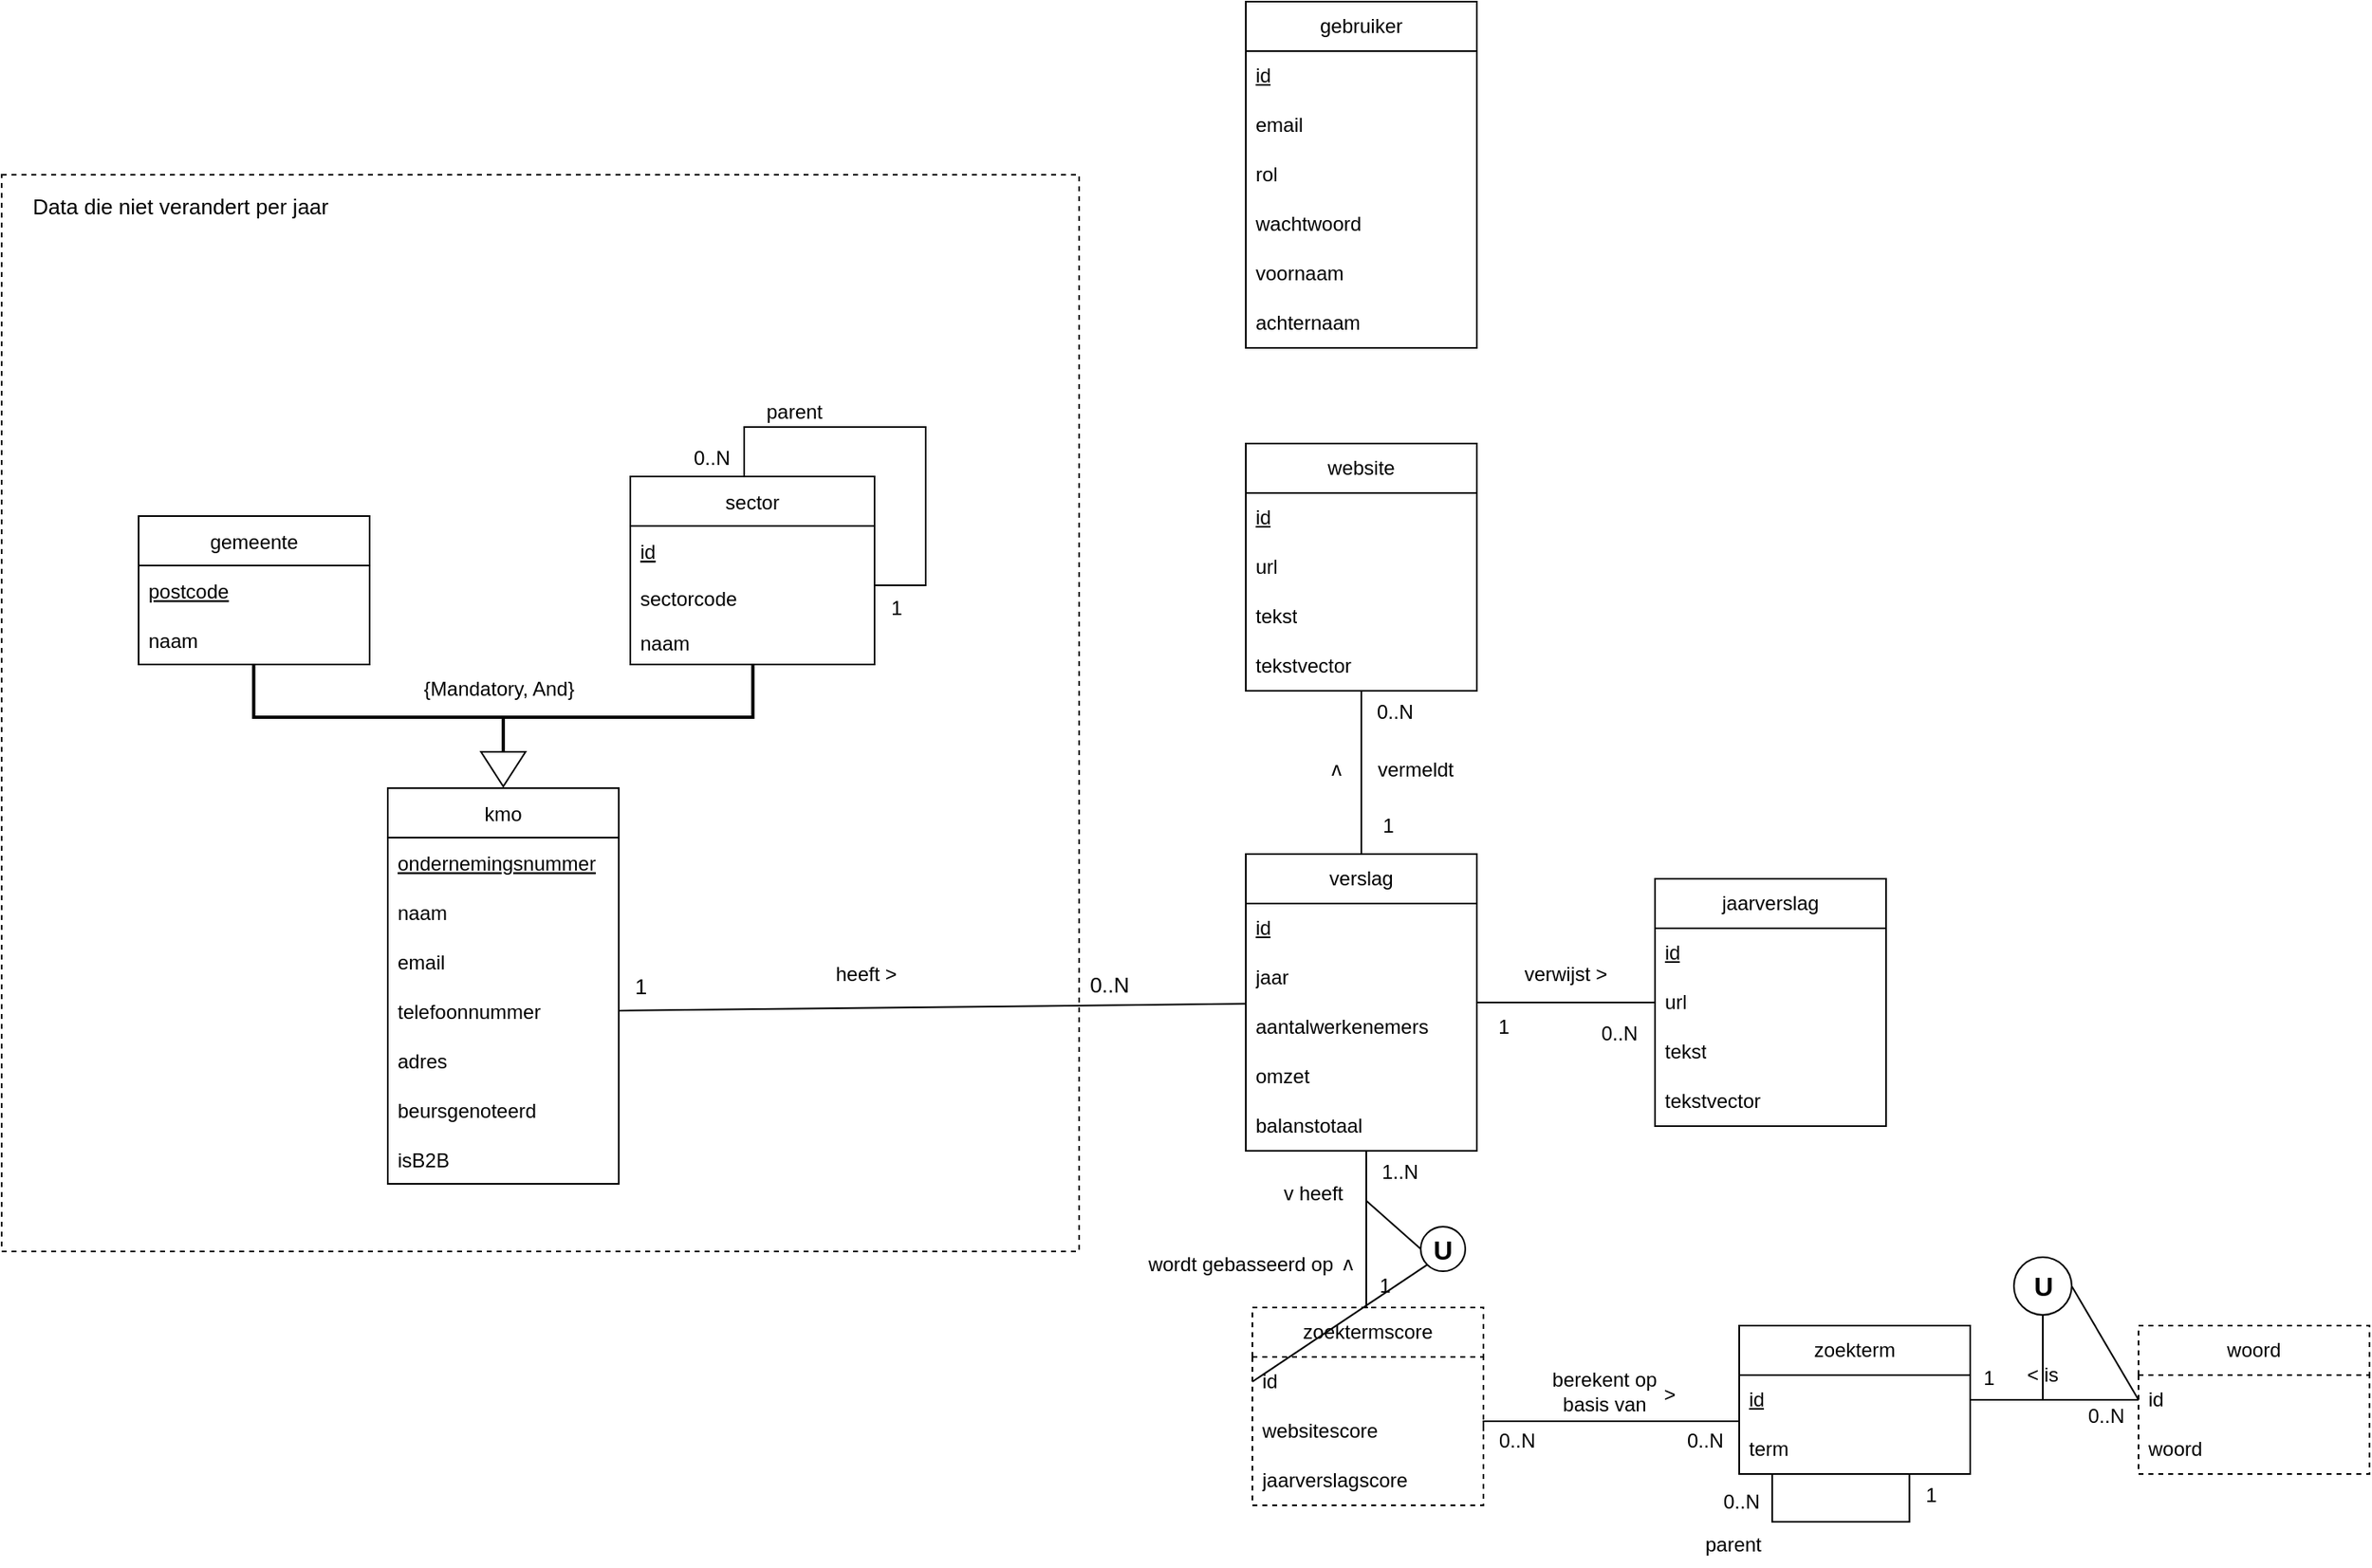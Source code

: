 <mxfile version="20.6.2" type="device"><diagram id="WTGynVmbKfR1uC-QsiB_" name="Page-1"><mxGraphModel dx="1551" dy="1081" grid="0" gridSize="10" guides="1" tooltips="1" connect="1" arrows="1" fold="1" page="0" pageScale="1" pageWidth="850" pageHeight="1100" math="0" shadow="0"><root><mxCell id="0"/><mxCell id="1" parent="0"/><mxCell id="Re18l9JdXHp2UFm8CKWH-41" value="&lt;div style=&quot;&quot;&gt;&lt;br&gt;&lt;/div&gt;" style="whiteSpace=wrap;html=1;aspect=fixed;fillColor=none;dashed=1;align=left;imageAspect=0;" parent="1" vertex="1"><mxGeometry x="-142" y="-271" width="653" height="653" as="geometry"/></mxCell><mxCell id="Re18l9JdXHp2UFm8CKWH-2" value="kmo" style="swimlane;fontStyle=0;childLayout=stackLayout;horizontal=1;startSize=30;horizontalStack=0;resizeParent=1;resizeParentMax=0;resizeLast=0;collapsible=1;marginBottom=0;fillColor=default;" parent="1" vertex="1"><mxGeometry x="92" y="101" width="140" height="240" as="geometry"/></mxCell><mxCell id="Re18l9JdXHp2UFm8CKWH-3" value="ondernemingsnummer" style="text;strokeColor=none;fillColor=none;align=left;verticalAlign=middle;spacingLeft=4;spacingRight=4;overflow=hidden;points=[[0,0.5],[1,0.5]];portConstraint=eastwest;rotatable=0;fontStyle=4" parent="Re18l9JdXHp2UFm8CKWH-2" vertex="1"><mxGeometry y="30" width="140" height="30" as="geometry"/></mxCell><mxCell id="Re18l9JdXHp2UFm8CKWH-4" value="naam" style="text;strokeColor=none;fillColor=none;align=left;verticalAlign=middle;spacingLeft=4;spacingRight=4;overflow=hidden;points=[[0,0.5],[1,0.5]];portConstraint=eastwest;rotatable=0;" parent="Re18l9JdXHp2UFm8CKWH-2" vertex="1"><mxGeometry y="60" width="140" height="30" as="geometry"/></mxCell><mxCell id="Re18l9JdXHp2UFm8CKWH-5" value="email" style="text;strokeColor=none;fillColor=none;align=left;verticalAlign=middle;spacingLeft=4;spacingRight=4;overflow=hidden;points=[[0,0.5],[1,0.5]];portConstraint=eastwest;rotatable=0;" parent="Re18l9JdXHp2UFm8CKWH-2" vertex="1"><mxGeometry y="90" width="140" height="30" as="geometry"/></mxCell><mxCell id="Re18l9JdXHp2UFm8CKWH-6" value="telefoonnummer" style="text;strokeColor=none;fillColor=none;align=left;verticalAlign=middle;spacingLeft=4;spacingRight=4;overflow=hidden;points=[[0,0.5],[1,0.5]];portConstraint=eastwest;rotatable=0;" parent="Re18l9JdXHp2UFm8CKWH-2" vertex="1"><mxGeometry y="120" width="140" height="30" as="geometry"/></mxCell><mxCell id="Re18l9JdXHp2UFm8CKWH-7" value="adres" style="text;strokeColor=none;fillColor=none;align=left;verticalAlign=middle;spacingLeft=4;spacingRight=4;overflow=hidden;points=[[0,0.5],[1,0.5]];portConstraint=eastwest;rotatable=0;" parent="Re18l9JdXHp2UFm8CKWH-2" vertex="1"><mxGeometry y="150" width="140" height="30" as="geometry"/></mxCell><mxCell id="Re18l9JdXHp2UFm8CKWH-9" value="beursgenoteerd" style="text;strokeColor=none;fillColor=none;align=left;verticalAlign=middle;spacingLeft=4;spacingRight=4;overflow=hidden;points=[[0,0.5],[1,0.5]];portConstraint=eastwest;rotatable=0;" parent="Re18l9JdXHp2UFm8CKWH-2" vertex="1"><mxGeometry y="180" width="140" height="30" as="geometry"/></mxCell><mxCell id="Re18l9JdXHp2UFm8CKWH-11" value="isB2B" style="text;strokeColor=none;fillColor=none;align=left;verticalAlign=middle;spacingLeft=4;spacingRight=4;overflow=hidden;points=[[0,0.5],[1,0.5]];portConstraint=eastwest;rotatable=0;" parent="Re18l9JdXHp2UFm8CKWH-2" vertex="1"><mxGeometry y="210" width="140" height="30" as="geometry"/></mxCell><mxCell id="Re18l9JdXHp2UFm8CKWH-14" value="gemeente" style="swimlane;fontStyle=0;childLayout=stackLayout;horizontal=1;startSize=30;horizontalStack=0;resizeParent=1;resizeParentMax=0;resizeLast=0;collapsible=1;marginBottom=0;fillColor=default;" parent="1" vertex="1"><mxGeometry x="-59" y="-64" width="140" height="90" as="geometry"/></mxCell><mxCell id="Re18l9JdXHp2UFm8CKWH-15" value="postcode" style="text;strokeColor=none;fillColor=none;align=left;verticalAlign=middle;spacingLeft=4;spacingRight=4;overflow=hidden;points=[[0,0.5],[1,0.5]];portConstraint=eastwest;rotatable=0;fontStyle=4" parent="Re18l9JdXHp2UFm8CKWH-14" vertex="1"><mxGeometry y="30" width="140" height="30" as="geometry"/></mxCell><mxCell id="Re18l9JdXHp2UFm8CKWH-16" value="naam" style="text;strokeColor=none;fillColor=none;align=left;verticalAlign=middle;spacingLeft=4;spacingRight=4;overflow=hidden;points=[[0,0.5],[1,0.5]];portConstraint=eastwest;rotatable=0;" parent="Re18l9JdXHp2UFm8CKWH-14" vertex="1"><mxGeometry y="60" width="140" height="30" as="geometry"/></mxCell><mxCell id="Re18l9JdXHp2UFm8CKWH-21" value="sector" style="swimlane;fontStyle=0;childLayout=stackLayout;horizontal=1;startSize=30;horizontalStack=0;resizeParent=1;resizeParentMax=0;resizeLast=0;collapsible=1;marginBottom=0;fillColor=default;" parent="1" vertex="1"><mxGeometry x="239" y="-88" width="148" height="114" as="geometry"/></mxCell><mxCell id="Re18l9JdXHp2UFm8CKWH-22" value="id" style="text;strokeColor=none;fillColor=none;align=left;verticalAlign=middle;spacingLeft=4;spacingRight=4;overflow=hidden;points=[[0,0.5],[1,0.5]];portConstraint=eastwest;rotatable=0;fontStyle=4" parent="Re18l9JdXHp2UFm8CKWH-21" vertex="1"><mxGeometry y="30" width="148" height="30" as="geometry"/></mxCell><mxCell id="Re18l9JdXHp2UFm8CKWH-23" value="sectorcode" style="text;strokeColor=none;fillColor=none;align=left;verticalAlign=middle;spacingLeft=4;spacingRight=4;overflow=hidden;points=[[0,0.5],[1,0.5]];portConstraint=eastwest;rotatable=0;" parent="Re18l9JdXHp2UFm8CKWH-21" vertex="1"><mxGeometry y="60" width="148" height="27" as="geometry"/></mxCell><mxCell id="v-ODNbQxsTQjlnAc42EJ-2" value="naam" style="text;strokeColor=none;fillColor=none;align=left;verticalAlign=middle;spacingLeft=4;spacingRight=4;overflow=hidden;points=[[0,0.5],[1,0.5]];portConstraint=eastwest;rotatable=0;" parent="Re18l9JdXHp2UFm8CKWH-21" vertex="1"><mxGeometry y="87" width="148" height="27" as="geometry"/></mxCell><mxCell id="Re18l9JdXHp2UFm8CKWH-31" style="edgeStyle=orthogonalEdgeStyle;rounded=0;orthogonalLoop=1;jettySize=auto;html=1;endArrow=none;endFill=0;" parent="1" source="Re18l9JdXHp2UFm8CKWH-21" target="Re18l9JdXHp2UFm8CKWH-21" edge="1"><mxGeometry relative="1" as="geometry"><mxPoint x="308" y="-155" as="sourcePoint"/><Array as="points"><mxPoint x="308" y="-118"/><mxPoint x="418" y="-118"/><mxPoint x="418" y="-22"/></Array></mxGeometry></mxCell><mxCell id="Re18l9JdXHp2UFm8CKWH-34" value="0..N" style="text;html=1;align=center;verticalAlign=middle;resizable=0;points=[];autosize=1;strokeColor=none;fillColor=none;" parent="1" vertex="1"><mxGeometry x="268" y="-112" width="40" height="26" as="geometry"/></mxCell><mxCell id="Re18l9JdXHp2UFm8CKWH-42" value="Data die niet verandert&amp;nbsp;per jaar" style="text;html=1;align=center;verticalAlign=middle;resizable=0;points=[];autosize=1;strokeColor=none;fillColor=none;fontSize=13;" parent="1" vertex="1"><mxGeometry x="-133" y="-266" width="197" height="28" as="geometry"/></mxCell><mxCell id="Re18l9JdXHp2UFm8CKWH-84" style="edgeStyle=none;rounded=0;orthogonalLoop=1;jettySize=auto;html=1;fontSize=13;endArrow=none;endFill=0;entryX=1;entryY=0.5;entryDx=0;entryDy=0;" parent="1" source="PHelXk3jzm6ezTHPBqMF-7" target="Re18l9JdXHp2UFm8CKWH-6" edge="1"><mxGeometry relative="1" as="geometry"><mxPoint x="550" y="236" as="sourcePoint"/></mxGeometry></mxCell><mxCell id="Re18l9JdXHp2UFm8CKWH-87" value="1" style="text;html=1;align=center;verticalAlign=middle;resizable=0;points=[];autosize=1;strokeColor=none;fillColor=none;fontSize=13;" parent="1" vertex="1"><mxGeometry x="232" y="207" width="25" height="28" as="geometry"/></mxCell><mxCell id="Re18l9JdXHp2UFm8CKWH-88" value="0..N" style="text;html=1;align=center;verticalAlign=middle;resizable=0;points=[];autosize=1;strokeColor=none;fillColor=none;fontSize=13;" parent="1" vertex="1"><mxGeometry x="508" y="206" width="42" height="28" as="geometry"/></mxCell><mxCell id="PHelXk3jzm6ezTHPBqMF-1" value="parent" style="text;html=1;align=center;verticalAlign=middle;resizable=0;points=[];autosize=1;strokeColor=none;fillColor=none;" parent="1" vertex="1"><mxGeometry x="312" y="-140" width="52" height="26" as="geometry"/></mxCell><mxCell id="PHelXk3jzm6ezTHPBqMF-2" value="1" style="text;html=1;align=center;verticalAlign=middle;resizable=0;points=[];autosize=1;strokeColor=none;fillColor=none;" parent="1" vertex="1"><mxGeometry x="387" y="-21" width="25" height="26" as="geometry"/></mxCell><mxCell id="PHelXk3jzm6ezTHPBqMF-25" style="edgeStyle=orthogonalEdgeStyle;rounded=0;orthogonalLoop=1;jettySize=auto;html=1;endArrow=none;endFill=0;" parent="1" source="PHelXk3jzm6ezTHPBqMF-7" target="PHelXk3jzm6ezTHPBqMF-14" edge="1"><mxGeometry relative="1" as="geometry"/></mxCell><mxCell id="PHelXk3jzm6ezTHPBqMF-7" value="verslag" style="swimlane;fontStyle=0;childLayout=stackLayout;horizontal=1;startSize=30;horizontalStack=0;resizeParent=1;resizeParentMax=0;resizeLast=0;collapsible=1;marginBottom=0;whiteSpace=wrap;html=1;" parent="1" vertex="1"><mxGeometry x="612" y="141" width="140" height="180" as="geometry"/></mxCell><mxCell id="PHelXk3jzm6ezTHPBqMF-8" value="&lt;u style=&quot;&quot;&gt;id&lt;/u&gt;" style="text;strokeColor=none;fillColor=none;align=left;verticalAlign=middle;spacingLeft=4;spacingRight=4;overflow=hidden;points=[[0,0.5],[1,0.5]];portConstraint=eastwest;rotatable=0;whiteSpace=wrap;html=1;" parent="PHelXk3jzm6ezTHPBqMF-7" vertex="1"><mxGeometry y="30" width="140" height="30" as="geometry"/></mxCell><mxCell id="PHelXk3jzm6ezTHPBqMF-9" value="jaar" style="text;strokeColor=none;fillColor=none;align=left;verticalAlign=middle;spacingLeft=4;spacingRight=4;overflow=hidden;points=[[0,0.5],[1,0.5]];portConstraint=eastwest;rotatable=0;whiteSpace=wrap;html=1;" parent="PHelXk3jzm6ezTHPBqMF-7" vertex="1"><mxGeometry y="60" width="140" height="30" as="geometry"/></mxCell><mxCell id="PHelXk3jzm6ezTHPBqMF-10" value="aantalwerkenemers" style="text;strokeColor=none;fillColor=none;align=left;verticalAlign=middle;spacingLeft=4;spacingRight=4;overflow=hidden;points=[[0,0.5],[1,0.5]];portConstraint=eastwest;rotatable=0;whiteSpace=wrap;html=1;" parent="PHelXk3jzm6ezTHPBqMF-7" vertex="1"><mxGeometry y="90" width="140" height="30" as="geometry"/></mxCell><mxCell id="PHelXk3jzm6ezTHPBqMF-11" value="omzet" style="text;strokeColor=none;fillColor=none;align=left;verticalAlign=middle;spacingLeft=4;spacingRight=4;overflow=hidden;points=[[0,0.5],[1,0.5]];portConstraint=eastwest;rotatable=0;whiteSpace=wrap;html=1;" parent="PHelXk3jzm6ezTHPBqMF-7" vertex="1"><mxGeometry y="120" width="140" height="30" as="geometry"/></mxCell><mxCell id="PHelXk3jzm6ezTHPBqMF-12" value="balanstotaal" style="text;strokeColor=none;fillColor=none;align=left;verticalAlign=middle;spacingLeft=4;spacingRight=4;overflow=hidden;points=[[0,0.5],[1,0.5]];portConstraint=eastwest;rotatable=0;whiteSpace=wrap;html=1;" parent="PHelXk3jzm6ezTHPBqMF-7" vertex="1"><mxGeometry y="150" width="140" height="30" as="geometry"/></mxCell><mxCell id="PHelXk3jzm6ezTHPBqMF-14" value="jaarverslag" style="swimlane;fontStyle=0;childLayout=stackLayout;horizontal=1;startSize=30;horizontalStack=0;resizeParent=1;resizeParentMax=0;resizeLast=0;collapsible=1;marginBottom=0;whiteSpace=wrap;html=1;" parent="1" vertex="1"><mxGeometry x="860" y="156" width="140" height="150" as="geometry"/></mxCell><mxCell id="PHelXk3jzm6ezTHPBqMF-16" value="&lt;u style=&quot;&quot;&gt;id&lt;/u&gt;" style="text;strokeColor=none;fillColor=none;align=left;verticalAlign=middle;spacingLeft=4;spacingRight=4;overflow=hidden;points=[[0,0.5],[1,0.5]];portConstraint=eastwest;rotatable=0;whiteSpace=wrap;html=1;" parent="PHelXk3jzm6ezTHPBqMF-14" vertex="1"><mxGeometry y="30" width="140" height="30" as="geometry"/></mxCell><mxCell id="PHelXk3jzm6ezTHPBqMF-17" value="url" style="text;strokeColor=none;fillColor=none;align=left;verticalAlign=middle;spacingLeft=4;spacingRight=4;overflow=hidden;points=[[0,0.5],[1,0.5]];portConstraint=eastwest;rotatable=0;whiteSpace=wrap;html=1;" parent="PHelXk3jzm6ezTHPBqMF-14" vertex="1"><mxGeometry y="60" width="140" height="30" as="geometry"/></mxCell><mxCell id="PHelXk3jzm6ezTHPBqMF-26" value="tekst" style="text;strokeColor=none;fillColor=none;align=left;verticalAlign=middle;spacingLeft=4;spacingRight=4;overflow=hidden;points=[[0,0.5],[1,0.5]];portConstraint=eastwest;rotatable=0;whiteSpace=wrap;html=1;" parent="PHelXk3jzm6ezTHPBqMF-14" vertex="1"><mxGeometry y="90" width="140" height="30" as="geometry"/></mxCell><mxCell id="v-ODNbQxsTQjlnAc42EJ-4" value="tekstvector" style="text;strokeColor=none;fillColor=none;align=left;verticalAlign=middle;spacingLeft=4;spacingRight=4;overflow=hidden;points=[[0,0.5],[1,0.5]];portConstraint=eastwest;rotatable=0;whiteSpace=wrap;html=1;" parent="PHelXk3jzm6ezTHPBqMF-14" vertex="1"><mxGeometry y="120" width="140" height="30" as="geometry"/></mxCell><mxCell id="PHelXk3jzm6ezTHPBqMF-22" style="edgeStyle=orthogonalEdgeStyle;rounded=0;orthogonalLoop=1;jettySize=auto;html=1;endArrow=none;endFill=0;" parent="1" source="PHelXk3jzm6ezTHPBqMF-18" target="PHelXk3jzm6ezTHPBqMF-7" edge="1"><mxGeometry relative="1" as="geometry"/></mxCell><mxCell id="PHelXk3jzm6ezTHPBqMF-18" value="website" style="swimlane;fontStyle=0;childLayout=stackLayout;horizontal=1;startSize=30;horizontalStack=0;resizeParent=1;resizeParentMax=0;resizeLast=0;collapsible=1;marginBottom=0;whiteSpace=wrap;html=1;" parent="1" vertex="1"><mxGeometry x="612" y="-108" width="140" height="150" as="geometry"/></mxCell><mxCell id="PHelXk3jzm6ezTHPBqMF-19" value="&lt;u style=&quot;&quot;&gt;id&lt;/u&gt;" style="text;strokeColor=none;fillColor=none;align=left;verticalAlign=middle;spacingLeft=4;spacingRight=4;overflow=hidden;points=[[0,0.5],[1,0.5]];portConstraint=eastwest;rotatable=0;whiteSpace=wrap;html=1;" parent="PHelXk3jzm6ezTHPBqMF-18" vertex="1"><mxGeometry y="30" width="140" height="30" as="geometry"/></mxCell><mxCell id="PHelXk3jzm6ezTHPBqMF-20" value="url" style="text;strokeColor=none;fillColor=none;align=left;verticalAlign=middle;spacingLeft=4;spacingRight=4;overflow=hidden;points=[[0,0.5],[1,0.5]];portConstraint=eastwest;rotatable=0;whiteSpace=wrap;html=1;" parent="PHelXk3jzm6ezTHPBqMF-18" vertex="1"><mxGeometry y="60" width="140" height="30" as="geometry"/></mxCell><mxCell id="PHelXk3jzm6ezTHPBqMF-21" value="tekst" style="text;strokeColor=none;fillColor=none;align=left;verticalAlign=middle;spacingLeft=4;spacingRight=4;overflow=hidden;points=[[0,0.5],[1,0.5]];portConstraint=eastwest;rotatable=0;whiteSpace=wrap;html=1;" parent="PHelXk3jzm6ezTHPBqMF-18" vertex="1"><mxGeometry y="90" width="140" height="30" as="geometry"/></mxCell><mxCell id="v-ODNbQxsTQjlnAc42EJ-3" value="tekstvector" style="text;strokeColor=none;fillColor=none;align=left;verticalAlign=middle;spacingLeft=4;spacingRight=4;overflow=hidden;points=[[0,0.5],[1,0.5]];portConstraint=eastwest;rotatable=0;whiteSpace=wrap;html=1;" parent="PHelXk3jzm6ezTHPBqMF-18" vertex="1"><mxGeometry y="120" width="140" height="30" as="geometry"/></mxCell><mxCell id="PHelXk3jzm6ezTHPBqMF-23" value="0..N" style="text;html=1;align=center;verticalAlign=middle;resizable=0;points=[];autosize=1;strokeColor=none;fillColor=none;" parent="1" vertex="1"><mxGeometry x="682" y="42" width="40" height="26" as="geometry"/></mxCell><mxCell id="PHelXk3jzm6ezTHPBqMF-24" value="1" style="text;html=1;align=center;verticalAlign=middle;resizable=0;points=[];autosize=1;strokeColor=none;fillColor=none;" parent="1" vertex="1"><mxGeometry x="685" y="111" width="25" height="26" as="geometry"/></mxCell><mxCell id="PHelXk3jzm6ezTHPBqMF-27" value="0..N" style="text;html=1;align=center;verticalAlign=middle;resizable=0;points=[];autosize=1;strokeColor=none;fillColor=none;" parent="1" vertex="1"><mxGeometry x="818" y="237" width="40" height="26" as="geometry"/></mxCell><mxCell id="PHelXk3jzm6ezTHPBqMF-28" value="1" style="text;html=1;align=center;verticalAlign=middle;resizable=0;points=[];autosize=1;strokeColor=none;fillColor=none;" parent="1" vertex="1"><mxGeometry x="755" y="233" width="25" height="26" as="geometry"/></mxCell><mxCell id="PHelXk3jzm6ezTHPBqMF-29" value="zoekterm" style="swimlane;fontStyle=0;childLayout=stackLayout;horizontal=1;startSize=30;horizontalStack=0;resizeParent=1;resizeParentMax=0;resizeLast=0;collapsible=1;marginBottom=0;whiteSpace=wrap;html=1;" parent="1" vertex="1"><mxGeometry x="911" y="427" width="140" height="90" as="geometry"/></mxCell><mxCell id="PHelXk3jzm6ezTHPBqMF-34" style="edgeStyle=orthogonalEdgeStyle;rounded=0;orthogonalLoop=1;jettySize=auto;html=1;endArrow=none;endFill=0;entryX=0.737;entryY=0.992;entryDx=0;entryDy=0;entryPerimeter=0;" parent="PHelXk3jzm6ezTHPBqMF-29" source="PHelXk3jzm6ezTHPBqMF-31" target="PHelXk3jzm6ezTHPBqMF-31" edge="1"><mxGeometry relative="1" as="geometry"><Array as="points"><mxPoint x="20" y="119"/><mxPoint x="103" y="119"/></Array></mxGeometry></mxCell><mxCell id="PHelXk3jzm6ezTHPBqMF-30" value="&lt;u style=&quot;&quot;&gt;id&lt;/u&gt;" style="text;strokeColor=none;fillColor=none;align=left;verticalAlign=middle;spacingLeft=4;spacingRight=4;overflow=hidden;points=[[0,0.5],[1,0.5]];portConstraint=eastwest;rotatable=0;whiteSpace=wrap;html=1;" parent="PHelXk3jzm6ezTHPBqMF-29" vertex="1"><mxGeometry y="30" width="140" height="30" as="geometry"/></mxCell><mxCell id="PHelXk3jzm6ezTHPBqMF-31" value="term" style="text;strokeColor=none;fillColor=none;align=left;verticalAlign=middle;spacingLeft=4;spacingRight=4;overflow=hidden;points=[[0,0.5],[1,0.5]];portConstraint=eastwest;rotatable=0;whiteSpace=wrap;html=1;" parent="PHelXk3jzm6ezTHPBqMF-29" vertex="1"><mxGeometry y="60" width="140" height="30" as="geometry"/></mxCell><mxCell id="PHelXk3jzm6ezTHPBqMF-35" value="parent" style="text;html=1;align=center;verticalAlign=middle;resizable=0;points=[];autosize=1;strokeColor=none;fillColor=none;" parent="1" vertex="1"><mxGeometry x="881" y="547" width="52" height="26" as="geometry"/></mxCell><mxCell id="PHelXk3jzm6ezTHPBqMF-36" value="1" style="text;html=1;align=center;verticalAlign=middle;resizable=0;points=[];autosize=1;strokeColor=none;fillColor=none;" parent="1" vertex="1"><mxGeometry x="1014" y="517" width="25" height="26" as="geometry"/></mxCell><mxCell id="PHelXk3jzm6ezTHPBqMF-37" value="0..N" style="text;html=1;align=center;verticalAlign=middle;resizable=0;points=[];autosize=1;strokeColor=none;fillColor=none;" parent="1" vertex="1"><mxGeometry x="892" y="521" width="40" height="26" as="geometry"/></mxCell><mxCell id="PHelXk3jzm6ezTHPBqMF-43" style="edgeStyle=orthogonalEdgeStyle;rounded=0;orthogonalLoop=1;jettySize=auto;html=1;endArrow=none;endFill=0;" parent="1" source="PHelXk3jzm6ezTHPBqMF-39" target="PHelXk3jzm6ezTHPBqMF-30" edge="1"><mxGeometry relative="1" as="geometry"/></mxCell><mxCell id="PHelXk3jzm6ezTHPBqMF-39" value="woord" style="swimlane;fontStyle=0;childLayout=stackLayout;horizontal=1;startSize=30;horizontalStack=0;resizeParent=1;resizeParentMax=0;resizeLast=0;collapsible=1;marginBottom=0;whiteSpace=wrap;html=1;dashed=1;" parent="1" vertex="1"><mxGeometry x="1153" y="427" width="140" height="90" as="geometry"/></mxCell><mxCell id="PHelXk3jzm6ezTHPBqMF-40" value="&lt;span style=&quot;&quot;&gt;id&lt;/span&gt;" style="text;strokeColor=none;fillColor=none;align=left;verticalAlign=middle;spacingLeft=4;spacingRight=4;overflow=hidden;points=[[0,0.5],[1,0.5]];portConstraint=eastwest;rotatable=0;whiteSpace=wrap;html=1;fontStyle=0" parent="PHelXk3jzm6ezTHPBqMF-39" vertex="1"><mxGeometry y="30" width="140" height="30" as="geometry"/></mxCell><mxCell id="PHelXk3jzm6ezTHPBqMF-41" value="woord" style="text;strokeColor=none;fillColor=none;align=left;verticalAlign=middle;spacingLeft=4;spacingRight=4;overflow=hidden;points=[[0,0.5],[1,0.5]];portConstraint=eastwest;rotatable=0;whiteSpace=wrap;html=1;" parent="PHelXk3jzm6ezTHPBqMF-39" vertex="1"><mxGeometry y="60" width="140" height="30" as="geometry"/></mxCell><mxCell id="PHelXk3jzm6ezTHPBqMF-44" value="1" style="text;html=1;align=center;verticalAlign=middle;resizable=0;points=[];autosize=1;strokeColor=none;fillColor=none;" parent="1" vertex="1"><mxGeometry x="1049" y="446" width="25" height="26" as="geometry"/></mxCell><mxCell id="PHelXk3jzm6ezTHPBqMF-45" value="0..N" style="text;html=1;align=center;verticalAlign=middle;resizable=0;points=[];autosize=1;strokeColor=none;fillColor=none;" parent="1" vertex="1"><mxGeometry x="1112.5" y="469" width="40" height="26" as="geometry"/></mxCell><mxCell id="v-ODNbQxsTQjlnAc42EJ-7" value="zoektermscore" style="swimlane;fontStyle=0;childLayout=stackLayout;horizontal=1;startSize=30;horizontalStack=0;resizeParent=1;resizeParentMax=0;resizeLast=0;collapsible=1;marginBottom=0;whiteSpace=wrap;html=1;dashed=1;" parent="1" vertex="1"><mxGeometry x="616" y="416" width="140" height="120" as="geometry"/></mxCell><mxCell id="v-ODNbQxsTQjlnAc42EJ-8" value="&lt;span style=&quot;&quot;&gt;id&lt;/span&gt;" style="text;strokeColor=none;fillColor=none;align=left;verticalAlign=middle;spacingLeft=4;spacingRight=4;overflow=hidden;points=[[0,0.5],[1,0.5]];portConstraint=eastwest;rotatable=0;whiteSpace=wrap;html=1;fontStyle=0" parent="v-ODNbQxsTQjlnAc42EJ-7" vertex="1"><mxGeometry y="30" width="140" height="30" as="geometry"/></mxCell><mxCell id="v-ODNbQxsTQjlnAc42EJ-9" value="websitescore" style="text;strokeColor=none;fillColor=none;align=left;verticalAlign=middle;spacingLeft=4;spacingRight=4;overflow=hidden;points=[[0,0.5],[1,0.5]];portConstraint=eastwest;rotatable=0;whiteSpace=wrap;html=1;" parent="v-ODNbQxsTQjlnAc42EJ-7" vertex="1"><mxGeometry y="60" width="140" height="30" as="geometry"/></mxCell><mxCell id="v-ODNbQxsTQjlnAc42EJ-10" value="jaarverslagscore&lt;br&gt;" style="text;strokeColor=none;fillColor=none;align=left;verticalAlign=middle;spacingLeft=4;spacingRight=4;overflow=hidden;points=[[0,0.5],[1,0.5]];portConstraint=eastwest;rotatable=0;whiteSpace=wrap;html=1;" parent="v-ODNbQxsTQjlnAc42EJ-7" vertex="1"><mxGeometry y="90" width="140" height="30" as="geometry"/></mxCell><mxCell id="v-ODNbQxsTQjlnAc42EJ-12" style="edgeStyle=orthogonalEdgeStyle;rounded=0;orthogonalLoop=1;jettySize=auto;html=1;endArrow=none;endFill=0;entryX=0.5;entryY=0;entryDx=0;entryDy=0;" parent="1" source="PHelXk3jzm6ezTHPBqMF-12" target="v-ODNbQxsTQjlnAc42EJ-7" edge="1"><mxGeometry relative="1" as="geometry"><mxPoint x="692" y="331" as="sourcePoint"/><mxPoint x="692" y="400.0" as="targetPoint"/><Array as="points"><mxPoint x="685" y="353"/><mxPoint x="685" y="353"/></Array></mxGeometry></mxCell><mxCell id="v-ODNbQxsTQjlnAc42EJ-13" style="edgeStyle=orthogonalEdgeStyle;rounded=0;orthogonalLoop=1;jettySize=auto;html=1;endArrow=none;endFill=0;entryX=1;entryY=0.5;entryDx=0;entryDy=0;" parent="1" source="PHelXk3jzm6ezTHPBqMF-30" target="v-ODNbQxsTQjlnAc42EJ-9" edge="1"><mxGeometry relative="1" as="geometry"><mxPoint x="693.0" y="354" as="sourcePoint"/><mxPoint x="696" y="426" as="targetPoint"/><Array as="points"><mxPoint x="756" y="485"/></Array></mxGeometry></mxCell><mxCell id="NfVMuVPaTyFl3EhKX2cR-1" value="0..N" style="text;html=1;align=center;verticalAlign=middle;resizable=0;points=[];autosize=1;strokeColor=none;fillColor=none;" parent="1" vertex="1"><mxGeometry x="756" y="484" width="40" height="26" as="geometry"/></mxCell><mxCell id="NfVMuVPaTyFl3EhKX2cR-2" value="1" style="text;html=1;align=center;verticalAlign=middle;resizable=0;points=[];autosize=1;strokeColor=none;fillColor=none;" parent="1" vertex="1"><mxGeometry x="683" y="390" width="25" height="26" as="geometry"/></mxCell><mxCell id="NfVMuVPaTyFl3EhKX2cR-3" value="1..N" style="text;html=1;align=center;verticalAlign=middle;resizable=0;points=[];autosize=1;strokeColor=none;fillColor=none;" parent="1" vertex="1"><mxGeometry x="685" y="321" width="40" height="26" as="geometry"/></mxCell><mxCell id="NfVMuVPaTyFl3EhKX2cR-4" value="0..N" style="text;html=1;align=center;verticalAlign=middle;resizable=0;points=[];autosize=1;strokeColor=none;fillColor=none;" parent="1" vertex="1"><mxGeometry x="870" y="484" width="40" height="26" as="geometry"/></mxCell><mxCell id="rliYD48X37IDonYims0F-1" value="" style="strokeWidth=2;html=1;shape=mxgraph.flowchart.annotation_2;align=left;labelPosition=right;pointerEvents=1;rotation=-90;" vertex="1" parent="1"><mxGeometry x="130.44" y="-93.25" width="63.13" height="302.5" as="geometry"/></mxCell><mxCell id="rliYD48X37IDonYims0F-5" value="" style="triangle;whiteSpace=wrap;html=1;rotation=90;" vertex="1" parent="1"><mxGeometry x="151.5" y="76" width="21" height="27" as="geometry"/></mxCell><mxCell id="rliYD48X37IDonYims0F-6" value="{Mandatory, And}" style="text;html=1;strokeColor=none;fillColor=none;align=center;verticalAlign=middle;whiteSpace=wrap;rounded=0;" vertex="1" parent="1"><mxGeometry x="99" y="26" width="120.56" height="30" as="geometry"/></mxCell><mxCell id="rliYD48X37IDonYims0F-7" value="gebruiker" style="swimlane;fontStyle=0;childLayout=stackLayout;horizontal=1;startSize=30;horizontalStack=0;resizeParent=1;resizeParentMax=0;resizeLast=0;collapsible=1;marginBottom=0;whiteSpace=wrap;html=1;" vertex="1" parent="1"><mxGeometry x="612" y="-376" width="140" height="210" as="geometry"/></mxCell><mxCell id="rliYD48X37IDonYims0F-8" value="&lt;u style=&quot;&quot;&gt;id&lt;/u&gt;" style="text;strokeColor=none;fillColor=none;align=left;verticalAlign=middle;spacingLeft=4;spacingRight=4;overflow=hidden;points=[[0,0.5],[1,0.5]];portConstraint=eastwest;rotatable=0;whiteSpace=wrap;html=1;" vertex="1" parent="rliYD48X37IDonYims0F-7"><mxGeometry y="30" width="140" height="30" as="geometry"/></mxCell><mxCell id="rliYD48X37IDonYims0F-9" value="email" style="text;strokeColor=none;fillColor=none;align=left;verticalAlign=middle;spacingLeft=4;spacingRight=4;overflow=hidden;points=[[0,0.5],[1,0.5]];portConstraint=eastwest;rotatable=0;whiteSpace=wrap;html=1;" vertex="1" parent="rliYD48X37IDonYims0F-7"><mxGeometry y="60" width="140" height="30" as="geometry"/></mxCell><mxCell id="rliYD48X37IDonYims0F-10" value="rol" style="text;strokeColor=none;fillColor=none;align=left;verticalAlign=middle;spacingLeft=4;spacingRight=4;overflow=hidden;points=[[0,0.5],[1,0.5]];portConstraint=eastwest;rotatable=0;whiteSpace=wrap;html=1;" vertex="1" parent="rliYD48X37IDonYims0F-7"><mxGeometry y="90" width="140" height="30" as="geometry"/></mxCell><mxCell id="rliYD48X37IDonYims0F-11" value="wachtwoord" style="text;strokeColor=none;fillColor=none;align=left;verticalAlign=middle;spacingLeft=4;spacingRight=4;overflow=hidden;points=[[0,0.5],[1,0.5]];portConstraint=eastwest;rotatable=0;whiteSpace=wrap;html=1;" vertex="1" parent="rliYD48X37IDonYims0F-7"><mxGeometry y="120" width="140" height="30" as="geometry"/></mxCell><mxCell id="rliYD48X37IDonYims0F-12" value="voornaam" style="text;strokeColor=none;fillColor=none;align=left;verticalAlign=middle;spacingLeft=4;spacingRight=4;overflow=hidden;points=[[0,0.5],[1,0.5]];portConstraint=eastwest;rotatable=0;whiteSpace=wrap;html=1;" vertex="1" parent="rliYD48X37IDonYims0F-7"><mxGeometry y="150" width="140" height="30" as="geometry"/></mxCell><mxCell id="rliYD48X37IDonYims0F-13" value="achternaam" style="text;strokeColor=none;fillColor=none;align=left;verticalAlign=middle;spacingLeft=4;spacingRight=4;overflow=hidden;points=[[0,0.5],[1,0.5]];portConstraint=eastwest;rotatable=0;whiteSpace=wrap;html=1;" vertex="1" parent="rliYD48X37IDonYims0F-7"><mxGeometry y="180" width="140" height="30" as="geometry"/></mxCell><mxCell id="rliYD48X37IDonYims0F-14" value="heeft &amp;gt;" style="text;html=1;strokeColor=none;fillColor=none;align=center;verticalAlign=middle;whiteSpace=wrap;rounded=0;" vertex="1" parent="1"><mxGeometry x="352" y="199" width="60" height="30" as="geometry"/></mxCell><mxCell id="rliYD48X37IDonYims0F-15" value="vermeldt" style="text;html=1;strokeColor=none;fillColor=none;align=center;verticalAlign=middle;whiteSpace=wrap;rounded=0;" vertex="1" parent="1"><mxGeometry x="685" y="74.5" width="60" height="30" as="geometry"/></mxCell><mxCell id="rliYD48X37IDonYims0F-16" value="v" style="text;html=1;strokeColor=none;fillColor=none;align=center;verticalAlign=middle;whiteSpace=wrap;rounded=0;rotation=-180;" vertex="1" parent="1"><mxGeometry x="637" y="77" width="60" height="29" as="geometry"/></mxCell><mxCell id="rliYD48X37IDonYims0F-17" value="verwijst &amp;gt;" style="text;html=1;strokeColor=none;fillColor=none;align=center;verticalAlign=middle;whiteSpace=wrap;rounded=0;" vertex="1" parent="1"><mxGeometry x="776" y="199" width="60" height="30" as="geometry"/></mxCell><mxCell id="rliYD48X37IDonYims0F-18" value="berekent op basis van" style="text;html=1;strokeColor=none;fillColor=none;align=center;verticalAlign=middle;whiteSpace=wrap;rounded=0;" vertex="1" parent="1"><mxGeometry x="789" y="452" width="81" height="30" as="geometry"/></mxCell><mxCell id="rliYD48X37IDonYims0F-20" value="&amp;lt; is" style="text;html=1;strokeColor=none;fillColor=none;align=center;verticalAlign=middle;whiteSpace=wrap;rounded=0;" vertex="1" parent="1"><mxGeometry x="1065" y="441" width="60" height="31" as="geometry"/></mxCell><mxCell id="rliYD48X37IDonYims0F-22" value="" style="ellipse;whiteSpace=wrap;html=1;aspect=fixed;" vertex="1" parent="1"><mxGeometry x="718" y="367" width="27" height="27" as="geometry"/></mxCell><mxCell id="rliYD48X37IDonYims0F-23" value="&lt;b&gt;&lt;font style=&quot;font-size: 16px;&quot;&gt;U&lt;/font&gt;&lt;/b&gt;" style="text;html=1;strokeColor=none;fillColor=none;align=center;verticalAlign=middle;whiteSpace=wrap;rounded=0;dashed=1;" vertex="1" parent="1"><mxGeometry x="679.25" y="352.5" width="104.5" height="56" as="geometry"/></mxCell><mxCell id="rliYD48X37IDonYims0F-25" value="" style="endArrow=none;html=1;rounded=0;fontSize=16;entryX=0;entryY=0.5;entryDx=0;entryDy=0;exitX=1;exitY=0.75;exitDx=0;exitDy=0;" edge="1" parent="1" source="rliYD48X37IDonYims0F-27" target="rliYD48X37IDonYims0F-22"><mxGeometry width="50" height="50" relative="1" as="geometry"><mxPoint x="683" y="380" as="sourcePoint"/><mxPoint x="711.75" y="381.75" as="targetPoint"/></mxGeometry></mxCell><mxCell id="rliYD48X37IDonYims0F-26" value="" style="endArrow=none;html=1;rounded=0;fontSize=16;entryX=0;entryY=1;entryDx=0;entryDy=0;exitX=0;exitY=0.5;exitDx=0;exitDy=0;" edge="1" parent="1" source="v-ODNbQxsTQjlnAc42EJ-8" target="rliYD48X37IDonYims0F-22"><mxGeometry width="50" height="50" relative="1" as="geometry"><mxPoint x="732" y="325" as="sourcePoint"/><mxPoint x="715.704" y="391.296" as="targetPoint"/></mxGeometry></mxCell><mxCell id="rliYD48X37IDonYims0F-27" value="v heeft" style="text;html=1;strokeColor=none;fillColor=none;align=center;verticalAlign=middle;whiteSpace=wrap;rounded=0;dashed=1;fontSize=12;" vertex="1" parent="1"><mxGeometry x="619.5" y="339.75" width="65.5" height="15.25" as="geometry"/></mxCell><mxCell id="rliYD48X37IDonYims0F-28" value="v" style="text;html=1;strokeColor=none;fillColor=none;align=center;verticalAlign=middle;whiteSpace=wrap;rounded=0;rotation=-180;" vertex="1" parent="1"><mxGeometry x="644" y="377" width="60" height="29" as="geometry"/></mxCell><mxCell id="rliYD48X37IDonYims0F-30" value="wordt gebasseerd op" style="text;html=1;strokeColor=none;fillColor=none;align=center;verticalAlign=middle;whiteSpace=wrap;rounded=0;dashed=1;fontSize=12;" vertex="1" parent="1"><mxGeometry x="539.25" y="375" width="140" height="30" as="geometry"/></mxCell><mxCell id="rliYD48X37IDonYims0F-34" value="&amp;gt;" style="text;html=1;strokeColor=none;fillColor=none;align=center;verticalAlign=middle;whiteSpace=wrap;rounded=0;dashed=1;fontSize=12;" vertex="1" parent="1"><mxGeometry x="839" y="454" width="60" height="30" as="geometry"/></mxCell><mxCell id="rliYD48X37IDonYims0F-36" value="" style="ellipse;whiteSpace=wrap;html=1;aspect=fixed;fontSize=12;" vertex="1" parent="1"><mxGeometry x="1077.5" y="385.5" width="35" height="35" as="geometry"/></mxCell><mxCell id="rliYD48X37IDonYims0F-37" value="&lt;b&gt;&lt;font style=&quot;font-size: 16px;&quot;&gt;U&lt;/font&gt;&lt;/b&gt;" style="text;html=1;strokeColor=none;fillColor=none;align=center;verticalAlign=middle;whiteSpace=wrap;rounded=0;dashed=1;" vertex="1" parent="1"><mxGeometry x="1042.75" y="375" width="104.5" height="56" as="geometry"/></mxCell><mxCell id="rliYD48X37IDonYims0F-38" value="" style="endArrow=none;html=1;rounded=0;fontSize=12;exitX=0;exitY=0.5;exitDx=0;exitDy=0;entryX=1;entryY=0.5;entryDx=0;entryDy=0;" edge="1" parent="1" source="PHelXk3jzm6ezTHPBqMF-40" target="rliYD48X37IDonYims0F-36"><mxGeometry width="50" height="50" relative="1" as="geometry"><mxPoint x="942" y="412" as="sourcePoint"/><mxPoint x="1122" y="405" as="targetPoint"/></mxGeometry></mxCell><mxCell id="rliYD48X37IDonYims0F-39" value="" style="endArrow=none;html=1;rounded=0;fontSize=12;entryX=0.5;entryY=1;entryDx=0;entryDy=0;exitX=0.5;exitY=1;exitDx=0;exitDy=0;" edge="1" parent="1" source="rliYD48X37IDonYims0F-20" target="rliYD48X37IDonYims0F-36"><mxGeometry width="50" height="50" relative="1" as="geometry"><mxPoint x="921.92" y="481.848" as="sourcePoint"/><mxPoint x="1087.5" y="413" as="targetPoint"/></mxGeometry></mxCell></root></mxGraphModel></diagram></mxfile>